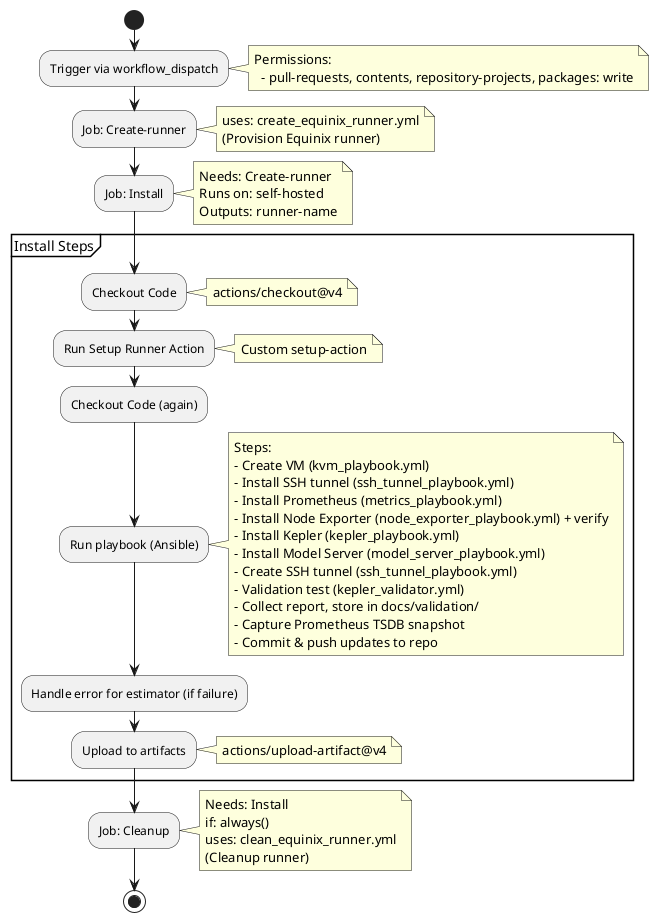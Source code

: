 @startuml
!define RECTANGLE class

start

:Trigger via workflow_dispatch;
note right
  Permissions:
    - pull-requests, contents, repository-projects, packages: write
end note

:Job: Create-runner;
note right
  uses: create_equinix_runner.yml
  (Provision Equinix runner)
end note

:Job: Install;
note right
  Needs: Create-runner
  Runs on: self-hosted
  Outputs: runner-name
end note

partition "Install Steps" {
    :Checkout Code;
    note right
      actions/checkout@v4
    end note

    :Run Setup Runner Action;
    note right
      Custom setup-action
    end note

    :Checkout Code (again);

    :Run playbook (Ansible);
    note right
      Steps:
      - Create VM (kvm_playbook.yml)
      - Install SSH tunnel (ssh_tunnel_playbook.yml)
      - Install Prometheus (metrics_playbook.yml)
      - Install Node Exporter (node_exporter_playbook.yml) + verify
      - Install Kepler (kepler_playbook.yml)
      - Install Model Server (model_server_playbook.yml)
      - Create SSH tunnel (ssh_tunnel_playbook.yml)
      - Validation test (kepler_validator.yml)
      - Collect report, store in docs/validation/
      - Capture Prometheus TSDB snapshot
      - Commit & push updates to repo
    end note

    :Handle error for estimator (if failure);

    :Upload to artifacts;
    note right
      actions/upload-artifact@v4
    end note
}

:Job: Cleanup;
note right
  Needs: Install
  if: always()
  uses: clean_equinix_runner.yml
  (Cleanup runner)
end note

stop
@enduml

